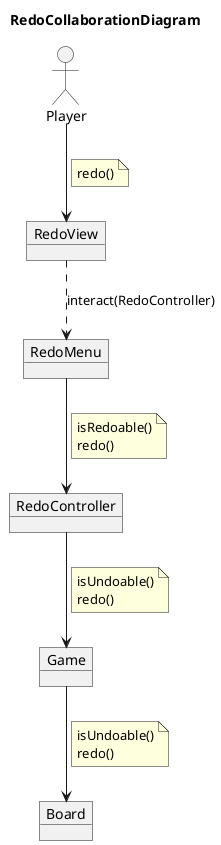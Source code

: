 @startuml RedoCollaborationDiagram
title RedoCollaborationDiagram

allow_mixing
' left to right direction

actor Player
object RedoMenu
object RedoView
object RedoController
object Game
object Board

Player --> RedoView
note on link
    redo()
end note
RedoView ..> RedoMenu : interact(RedoController)

RedoMenu --> RedoController
note on link
    isRedoable()
    redo()
end note

RedoController --> Game
note on link
    isUndoable()
    redo()
end note

Game --> Board
note on link
    isUndoable()
    redo()
end note

@enduml